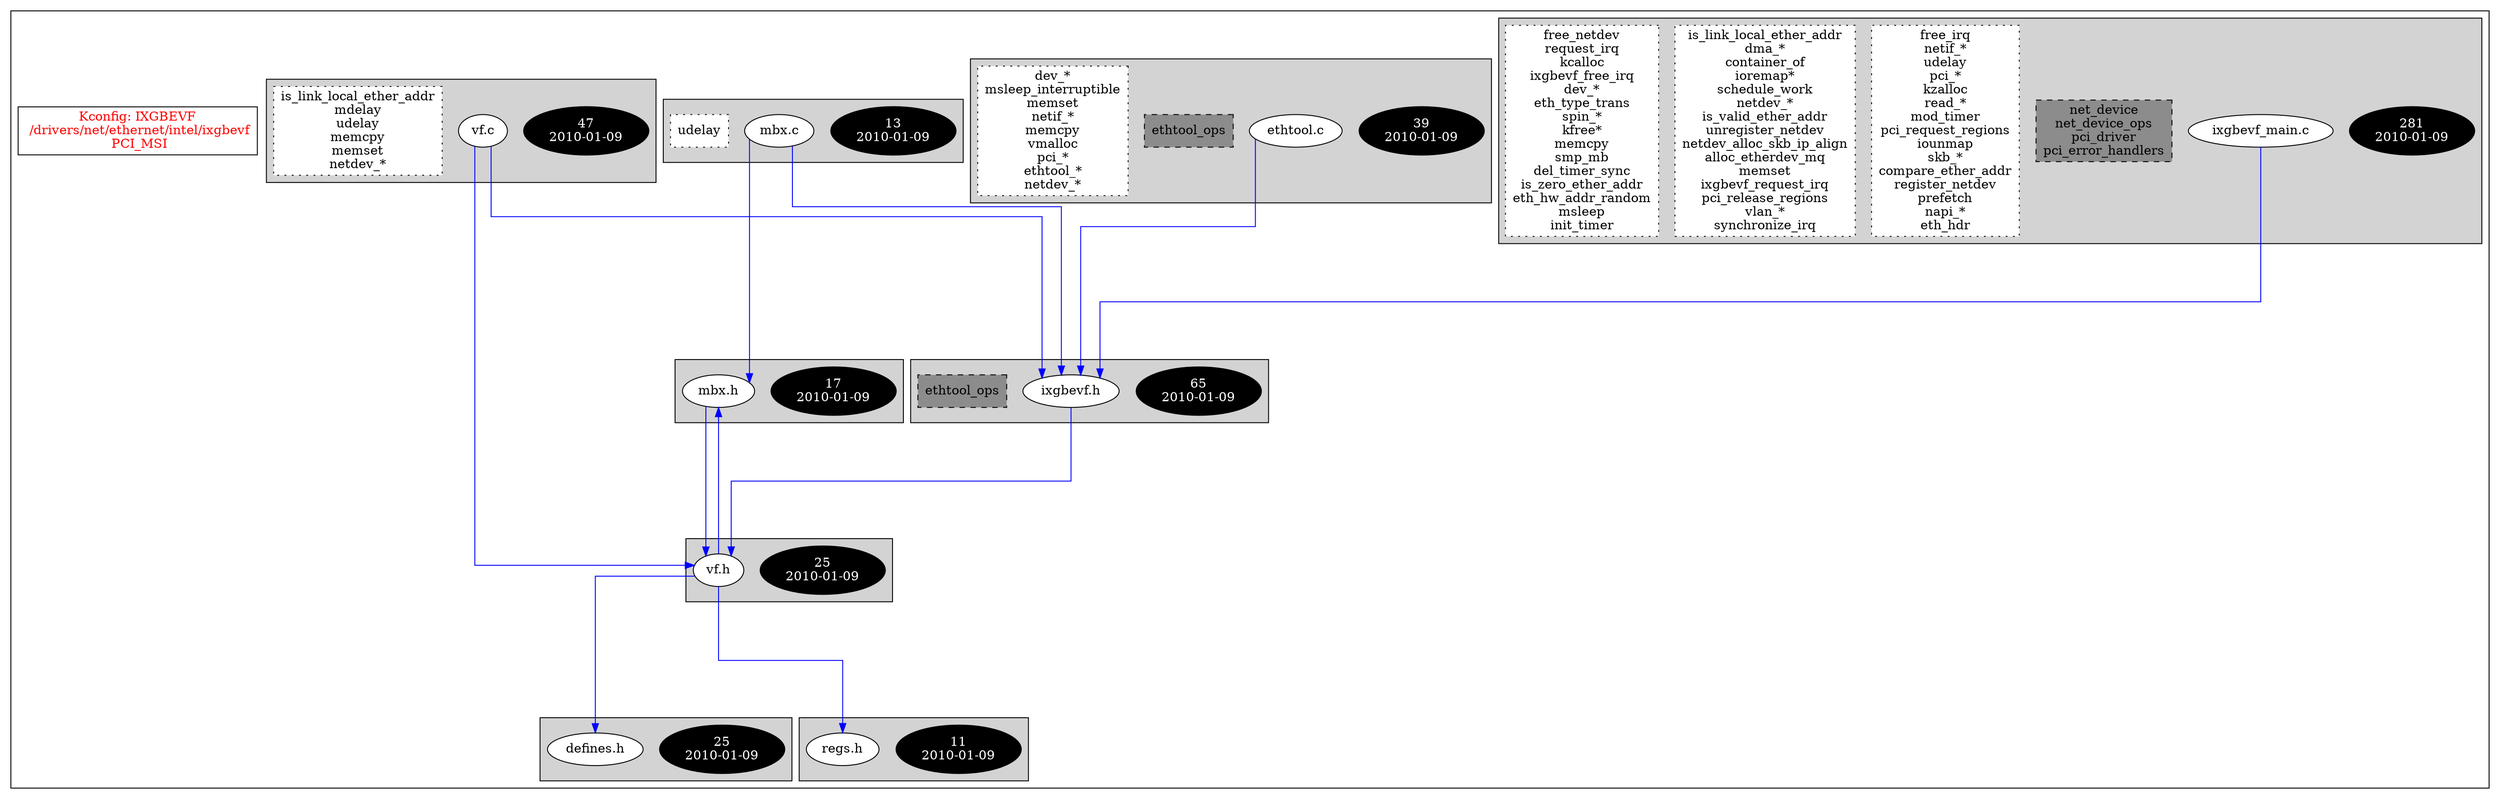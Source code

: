 digraph Driver {
	ranksep=2;
	splines=ortho;
	//Symbol: IXGBEVF
	subgraph "cluster_IXGBEVF"{
		subgraph "cluster_ixgbevf_main.c" {
			style=filled
			"commit_ixgbevf_main.c" [style=filled, fillcolor=black, fontcolor=white, label="281\n2010-01-09"];
			"ixgbevf_main.c" [style=filled, fillcolor=white, fontcolor=black, label="ixgbevf_main.c\n"];
			"structs-ixgbevf_main.c" [style="filled,dashed" shape=box, fillcolor=grey55, fontcolor=black, label="net_device\nnet_device_ops\npci_driver\npci_error_handlers\n"];
			"funccall3-ixgbevf_main.c" [style="filled,dotted" shape=box, fillcolor=white, fontcolor=black, label="free_irq\nnetif_*\nudelay\npci_*\nkzalloc\nread_*\nmod_timer\npci_request_regions\niounmap\nskb_*\ncompare_ether_addr\nregister_netdev\nprefetch\nnapi_*\neth_hdr\n"];
			"funccall2-ixgbevf_main.c" [style="filled,dotted" shape=box, fillcolor=white, fontcolor=black, label="is_link_local_ether_addr\ndma_*\ncontainer_of\nioremap*\nschedule_work\nnetdev_*\nis_valid_ether_addr\nunregister_netdev\nnetdev_alloc_skb_ip_align\nalloc_etherdev_mq\nmemset\nixgbevf_request_irq\npci_release_regions\nvlan_*\nsynchronize_irq\n"];
			"funccall1-ixgbevf_main.c" [style="filled,dotted" shape=box, fillcolor=white, fontcolor=black, label="free_netdev\nrequest_irq\nkcalloc\nixgbevf_free_irq\ndev_*\neth_type_trans\nspin_*\nkfree*\nmemcpy\nsmp_mb\ndel_timer_sync\nis_zero_ether_addr\neth_hw_addr_random\nmsleep\ninit_timer\n"];
		}
		subgraph "cluster_defines.h" {
			style=filled
			"commit_defines.h" [style=filled, fillcolor=black, fontcolor=white, label="25\n2010-01-09"];
			"defines.h" [style=filled, fillcolor=white, fontcolor=black, label="defines.h\n"];
		}
		subgraph "cluster_regs.h" {
			style=filled
			"commit_regs.h" [style=filled, fillcolor=black, fontcolor=white, label="11\n2010-01-09"];
			"regs.h" [style=filled, fillcolor=white, fontcolor=black, label="regs.h\n"];
		}
		subgraph "cluster_ethtool.c" {
			style=filled
			"commit_ethtool.c" [style=filled, fillcolor=black, fontcolor=white, label="39\n2010-01-09"];
			"ethtool.c" [style=filled, fillcolor=white, fontcolor=black, label="ethtool.c\n"];
			"structs-ethtool.c" [style="filled,dashed" shape=box, fillcolor=grey55, fontcolor=black, label="ethtool_ops\n"];
			"funccall0-ethtool.c" [style="filled,dotted" shape=box, fillcolor=white, fontcolor=black, label="dev_*\nmsleep_interruptible\nmemset\nnetif_*\nmemcpy\nvmalloc\npci_*\nethtool_*\nnetdev_*\n"];
		}
		subgraph "cluster_mbx.h" {
			style=filled
			"commit_mbx.h" [style=filled, fillcolor=black, fontcolor=white, label="17\n2010-01-09"];
			"mbx.h" [style=filled, fillcolor=white, fontcolor=black, label="mbx.h\n"];
		}
		subgraph "cluster_mbx.c" {
			style=filled
			"commit_mbx.c" [style=filled, fillcolor=black, fontcolor=white, label="13\n2010-01-09"];
			"mbx.c" [style=filled, fillcolor=white, fontcolor=black, label="mbx.c\n"];
			"funccall0-mbx.c" [style="filled,dotted" shape=box, fillcolor=white, fontcolor=black, label="udelay\n"];
		}
		subgraph "cluster_vf.h" {
			style=filled
			"commit_vf.h" [style=filled, fillcolor=black, fontcolor=white, label="25\n2010-01-09"];
			"vf.h" [style=filled, fillcolor=white, fontcolor=black, label="vf.h\n"];
		}
		subgraph "cluster_vf.c" {
			style=filled
			"commit_vf.c" [style=filled, fillcolor=black, fontcolor=white, label="47\n2010-01-09"];
			"vf.c" [style=filled, fillcolor=white, fontcolor=black, label="vf.c\n"];
			"funccall0-vf.c" [style="filled,dotted" shape=box, fillcolor=white, fontcolor=black, label="is_link_local_ether_addr\nmdelay\nudelay\nmemcpy\nmemset\nnetdev_*\n"];
		}
		subgraph "cluster_ixgbevf.h" {
			style=filled
			"commit_ixgbevf.h" [style=filled, fillcolor=black, fontcolor=white, label="65\n2010-01-09"];
			"ixgbevf.h" [style=filled, fillcolor=white, fontcolor=black, label="ixgbevf.h\n"];
			"structs-ixgbevf.h" [style="filled,dashed" shape=box, fillcolor=grey55, fontcolor=black, label="ethtool_ops\n"];
		}
		"K:IXGBEVF" [label="Kconfig: IXGBEVF\n /drivers/net/ethernet/intel/ixgbevf\n  PCI_MSI ", shape=box, fontcolor=red];
	}
"ixgbevf_main.c" -> "ixgbevf.h"[color=blue];
"ethtool.c" -> "ixgbevf.h"[color=blue];
"mbx.h" -> "vf.h"[color=blue];
"mbx.c" -> "mbx.h"[color=blue];
"mbx.c" -> "ixgbevf.h"[color=blue];
"vf.h" -> "regs.h"[color=blue];
"vf.h" -> "defines.h"[color=blue];
"vf.h" -> "mbx.h"[color=blue];
"vf.c" -> "ixgbevf.h"[color=blue];
"vf.c" -> "vf.h"[color=blue];
"ixgbevf.h" -> "vf.h"[color=blue];
}
